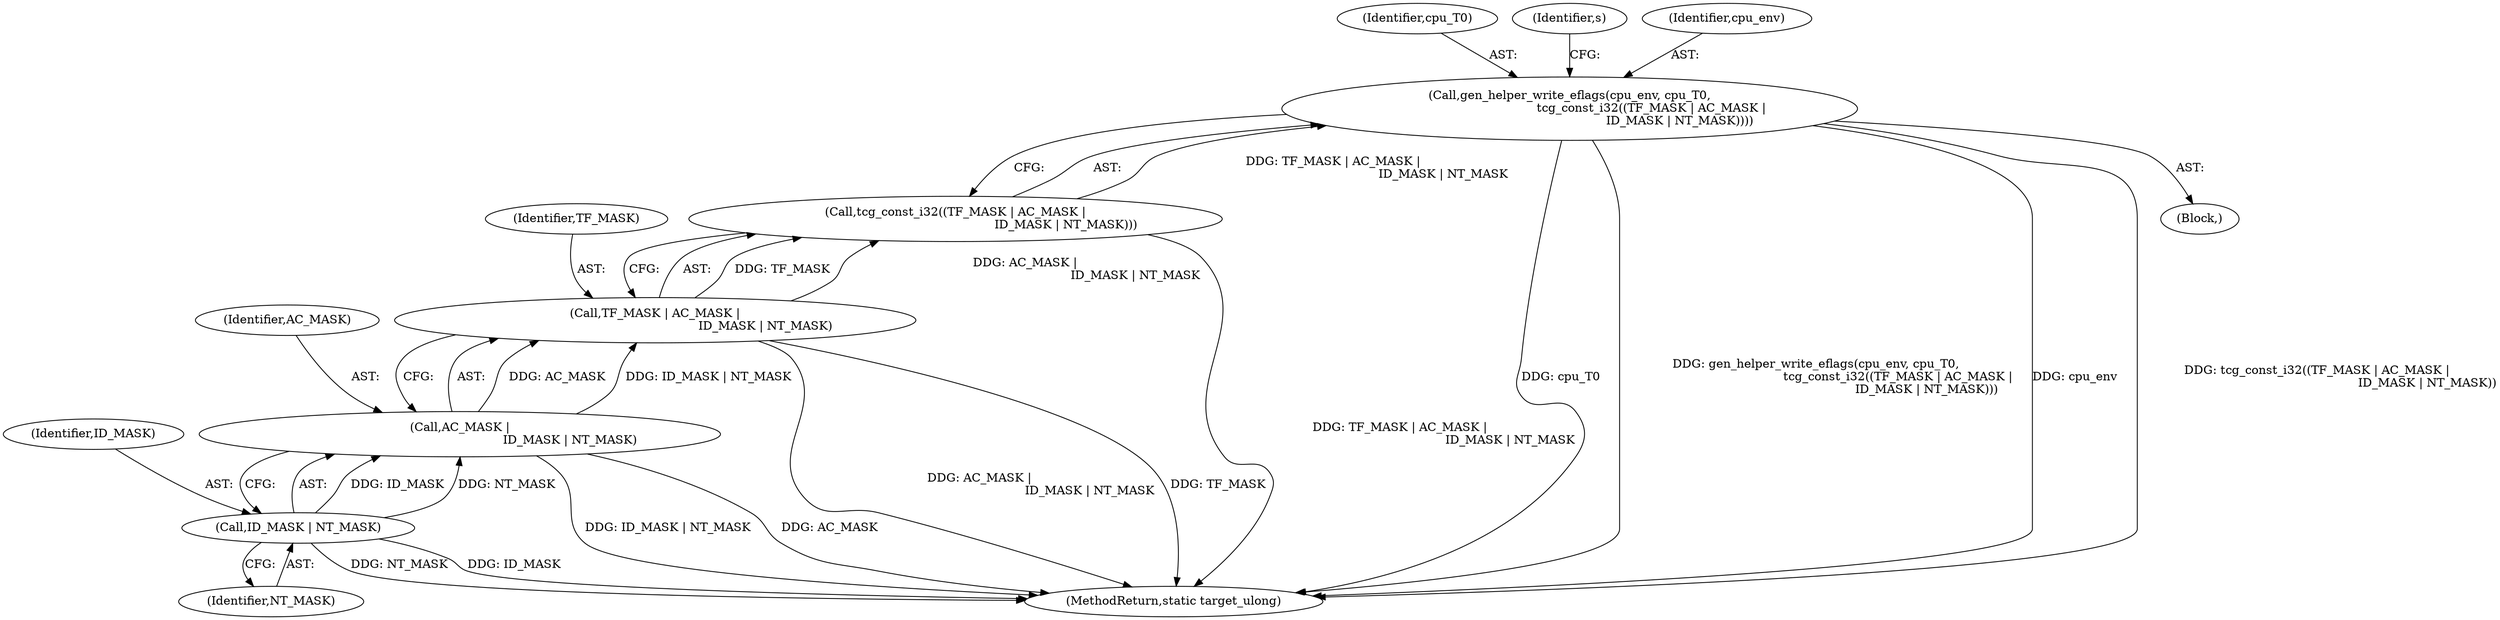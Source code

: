 digraph "0_qemu_30663fd26c0307e414622c7a8607fbc04f92ec14@API" {
"1006719" [label="(Call,gen_helper_write_eflags(cpu_env, cpu_T0,\n                                           tcg_const_i32((TF_MASK | AC_MASK |\n                                                          ID_MASK | NT_MASK))))"];
"1006722" [label="(Call,tcg_const_i32((TF_MASK | AC_MASK |\n                                                          ID_MASK | NT_MASK)))"];
"1006723" [label="(Call,TF_MASK | AC_MASK |\n                                                          ID_MASK | NT_MASK)"];
"1006725" [label="(Call,AC_MASK |\n                                                          ID_MASK | NT_MASK)"];
"1006727" [label="(Call,ID_MASK | NT_MASK)"];
"1011840" [label="(MethodReturn,static target_ulong)"];
"1006726" [label="(Identifier,AC_MASK)"];
"1006722" [label="(Call,tcg_const_i32((TF_MASK | AC_MASK |\n                                                          ID_MASK | NT_MASK)))"];
"1006727" [label="(Call,ID_MASK | NT_MASK)"];
"1006719" [label="(Call,gen_helper_write_eflags(cpu_env, cpu_T0,\n                                           tcg_const_i32((TF_MASK | AC_MASK |\n                                                          ID_MASK | NT_MASK))))"];
"1006723" [label="(Call,TF_MASK | AC_MASK |\n                                                          ID_MASK | NT_MASK)"];
"1006725" [label="(Call,AC_MASK |\n                                                          ID_MASK | NT_MASK)"];
"1006729" [label="(Identifier,NT_MASK)"];
"1006721" [label="(Identifier,cpu_T0)"];
"1006718" [label="(Block,)"];
"1006724" [label="(Identifier,TF_MASK)"];
"1006746" [label="(Identifier,s)"];
"1006720" [label="(Identifier,cpu_env)"];
"1006728" [label="(Identifier,ID_MASK)"];
"1006719" -> "1006718"  [label="AST: "];
"1006719" -> "1006722"  [label="CFG: "];
"1006720" -> "1006719"  [label="AST: "];
"1006721" -> "1006719"  [label="AST: "];
"1006722" -> "1006719"  [label="AST: "];
"1006746" -> "1006719"  [label="CFG: "];
"1006719" -> "1011840"  [label="DDG: cpu_T0"];
"1006719" -> "1011840"  [label="DDG: gen_helper_write_eflags(cpu_env, cpu_T0,\n                                           tcg_const_i32((TF_MASK | AC_MASK |\n                                                          ID_MASK | NT_MASK)))"];
"1006719" -> "1011840"  [label="DDG: cpu_env"];
"1006719" -> "1011840"  [label="DDG: tcg_const_i32((TF_MASK | AC_MASK |\n                                                          ID_MASK | NT_MASK))"];
"1006722" -> "1006719"  [label="DDG: TF_MASK | AC_MASK |\n                                                          ID_MASK | NT_MASK"];
"1006722" -> "1006723"  [label="CFG: "];
"1006723" -> "1006722"  [label="AST: "];
"1006722" -> "1011840"  [label="DDG: TF_MASK | AC_MASK |\n                                                          ID_MASK | NT_MASK"];
"1006723" -> "1006722"  [label="DDG: TF_MASK"];
"1006723" -> "1006722"  [label="DDG: AC_MASK |\n                                                          ID_MASK | NT_MASK"];
"1006723" -> "1006725"  [label="CFG: "];
"1006724" -> "1006723"  [label="AST: "];
"1006725" -> "1006723"  [label="AST: "];
"1006723" -> "1011840"  [label="DDG: AC_MASK |\n                                                          ID_MASK | NT_MASK"];
"1006723" -> "1011840"  [label="DDG: TF_MASK"];
"1006725" -> "1006723"  [label="DDG: AC_MASK"];
"1006725" -> "1006723"  [label="DDG: ID_MASK | NT_MASK"];
"1006725" -> "1006727"  [label="CFG: "];
"1006726" -> "1006725"  [label="AST: "];
"1006727" -> "1006725"  [label="AST: "];
"1006725" -> "1011840"  [label="DDG: ID_MASK | NT_MASK"];
"1006725" -> "1011840"  [label="DDG: AC_MASK"];
"1006727" -> "1006725"  [label="DDG: ID_MASK"];
"1006727" -> "1006725"  [label="DDG: NT_MASK"];
"1006727" -> "1006729"  [label="CFG: "];
"1006728" -> "1006727"  [label="AST: "];
"1006729" -> "1006727"  [label="AST: "];
"1006727" -> "1011840"  [label="DDG: NT_MASK"];
"1006727" -> "1011840"  [label="DDG: ID_MASK"];
}
